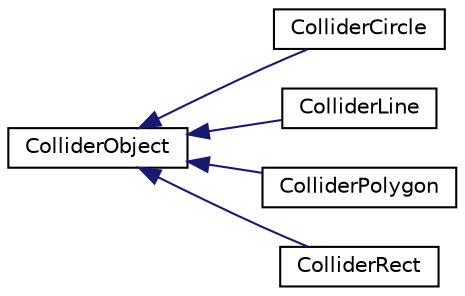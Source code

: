digraph "Graphical Class Hierarchy"
{
  edge [fontname="Helvetica",fontsize="10",labelfontname="Helvetica",labelfontsize="10"];
  node [fontname="Helvetica",fontsize="10",shape=record];
  rankdir="LR";
  Node0 [label="ColliderObject",height=0.2,width=0.4,color="black", fillcolor="white", style="filled",URL="$class_collider_object.html",tooltip="Interface wich allow the test of collision between two object Set a ColliderObject in a object to def..."];
  Node0 -> Node1 [dir="back",color="midnightblue",fontsize="10",style="solid",fontname="Helvetica"];
  Node1 [label="ColliderCircle",height=0.2,width=0.4,color="black", fillcolor="white", style="filled",URL="$class_collider_circle.html"];
  Node0 -> Node2 [dir="back",color="midnightblue",fontsize="10",style="solid",fontname="Helvetica"];
  Node2 [label="ColliderLine",height=0.2,width=0.4,color="black", fillcolor="white", style="filled",URL="$class_collider_line.html"];
  Node0 -> Node3 [dir="back",color="midnightblue",fontsize="10",style="solid",fontname="Helvetica"];
  Node3 [label="ColliderPolygon",height=0.2,width=0.4,color="black", fillcolor="white", style="filled",URL="$class_collider_polygon.html"];
  Node0 -> Node4 [dir="back",color="midnightblue",fontsize="10",style="solid",fontname="Helvetica"];
  Node4 [label="ColliderRect",height=0.2,width=0.4,color="black", fillcolor="white", style="filled",URL="$class_collider_rect.html"];
}
